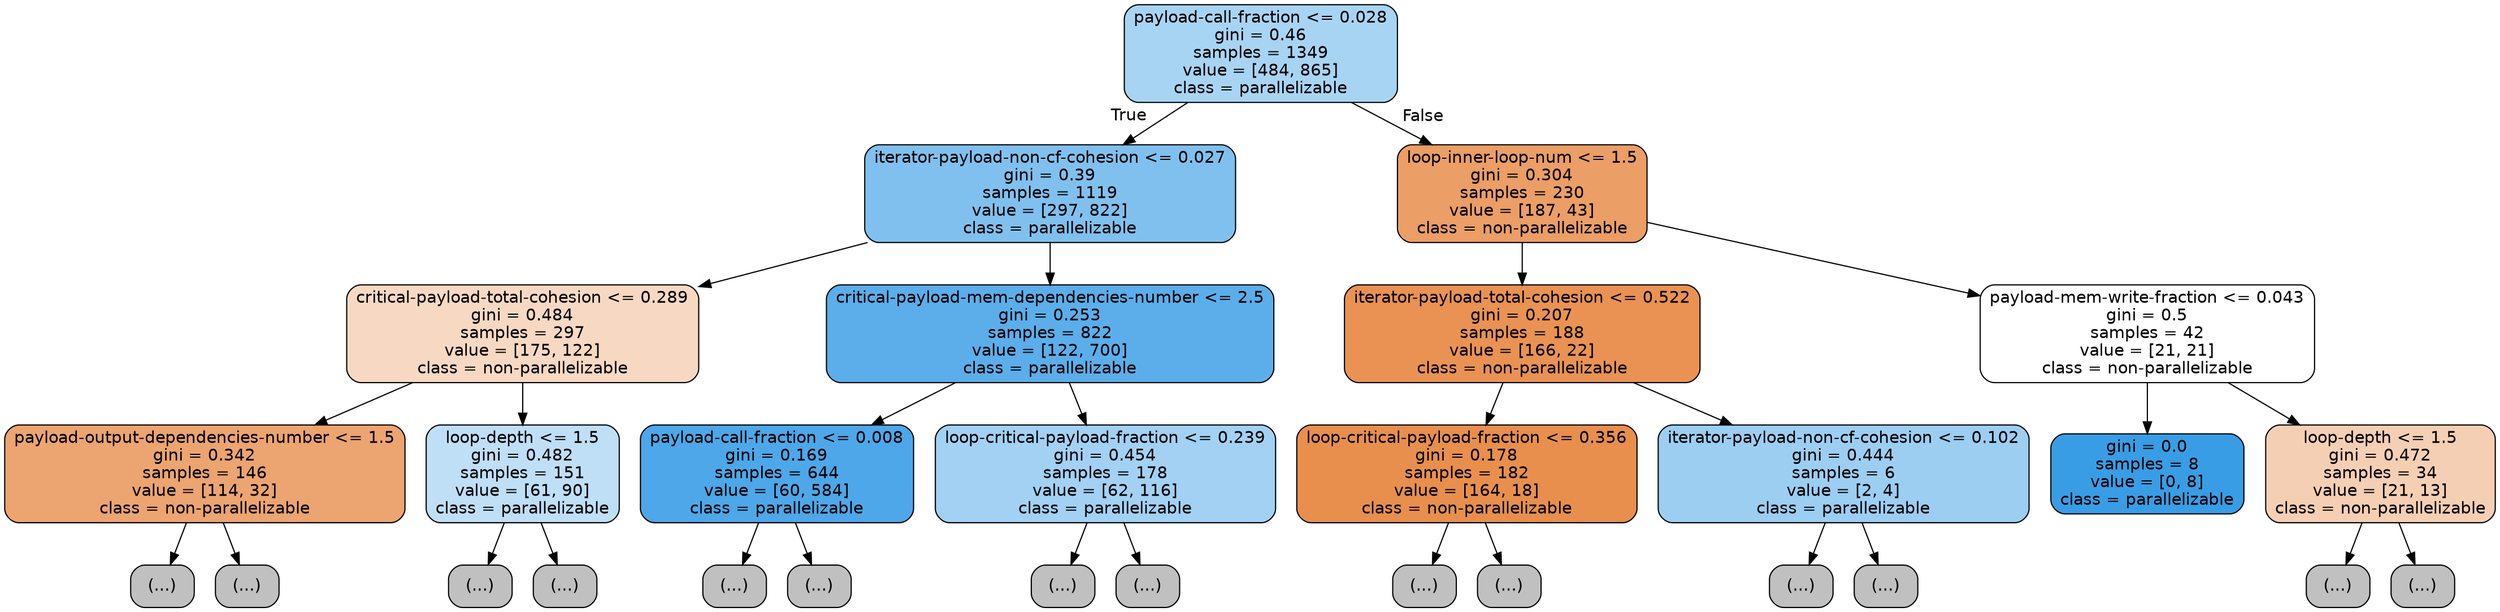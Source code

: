 digraph Tree {
node [shape=box, style="filled, rounded", color="black", fontname=helvetica] ;
edge [fontname=helvetica] ;
0 [label="payload-call-fraction <= 0.028\ngini = 0.46\nsamples = 1349\nvalue = [484, 865]\nclass = parallelizable", fillcolor="#399de570"] ;
1 [label="iterator-payload-non-cf-cohesion <= 0.027\ngini = 0.39\nsamples = 1119\nvalue = [297, 822]\nclass = parallelizable", fillcolor="#399de5a3"] ;
0 -> 1 [labeldistance=2.5, labelangle=45, headlabel="True"] ;
2 [label="critical-payload-total-cohesion <= 0.289\ngini = 0.484\nsamples = 297\nvalue = [175, 122]\nclass = non-parallelizable", fillcolor="#e581394d"] ;
1 -> 2 ;
3 [label="payload-output-dependencies-number <= 1.5\ngini = 0.342\nsamples = 146\nvalue = [114, 32]\nclass = non-parallelizable", fillcolor="#e58139b7"] ;
2 -> 3 ;
4 [label="(...)", fillcolor="#C0C0C0"] ;
3 -> 4 ;
29 [label="(...)", fillcolor="#C0C0C0"] ;
3 -> 29 ;
40 [label="loop-depth <= 1.5\ngini = 0.482\nsamples = 151\nvalue = [61, 90]\nclass = parallelizable", fillcolor="#399de552"] ;
2 -> 40 ;
41 [label="(...)", fillcolor="#C0C0C0"] ;
40 -> 41 ;
46 [label="(...)", fillcolor="#C0C0C0"] ;
40 -> 46 ;
75 [label="critical-payload-mem-dependencies-number <= 2.5\ngini = 0.253\nsamples = 822\nvalue = [122, 700]\nclass = parallelizable", fillcolor="#399de5d3"] ;
1 -> 75 ;
76 [label="payload-call-fraction <= 0.008\ngini = 0.169\nsamples = 644\nvalue = [60, 584]\nclass = parallelizable", fillcolor="#399de5e5"] ;
75 -> 76 ;
77 [label="(...)", fillcolor="#C0C0C0"] ;
76 -> 77 ;
174 [label="(...)", fillcolor="#C0C0C0"] ;
76 -> 174 ;
181 [label="loop-critical-payload-fraction <= 0.239\ngini = 0.454\nsamples = 178\nvalue = [62, 116]\nclass = parallelizable", fillcolor="#399de577"] ;
75 -> 181 ;
182 [label="(...)", fillcolor="#C0C0C0"] ;
181 -> 182 ;
213 [label="(...)", fillcolor="#C0C0C0"] ;
181 -> 213 ;
232 [label="loop-inner-loop-num <= 1.5\ngini = 0.304\nsamples = 230\nvalue = [187, 43]\nclass = non-parallelizable", fillcolor="#e58139c4"] ;
0 -> 232 [labeldistance=2.5, labelangle=-45, headlabel="False"] ;
233 [label="iterator-payload-total-cohesion <= 0.522\ngini = 0.207\nsamples = 188\nvalue = [166, 22]\nclass = non-parallelizable", fillcolor="#e58139dd"] ;
232 -> 233 ;
234 [label="loop-critical-payload-fraction <= 0.356\ngini = 0.178\nsamples = 182\nvalue = [164, 18]\nclass = non-parallelizable", fillcolor="#e58139e3"] ;
233 -> 234 ;
235 [label="(...)", fillcolor="#C0C0C0"] ;
234 -> 235 ;
264 [label="(...)", fillcolor="#C0C0C0"] ;
234 -> 264 ;
267 [label="iterator-payload-non-cf-cohesion <= 0.102\ngini = 0.444\nsamples = 6\nvalue = [2, 4]\nclass = parallelizable", fillcolor="#399de57f"] ;
233 -> 267 ;
268 [label="(...)", fillcolor="#C0C0C0"] ;
267 -> 268 ;
269 [label="(...)", fillcolor="#C0C0C0"] ;
267 -> 269 ;
270 [label="payload-mem-write-fraction <= 0.043\ngini = 0.5\nsamples = 42\nvalue = [21, 21]\nclass = non-parallelizable", fillcolor="#e5813900"] ;
232 -> 270 ;
271 [label="gini = 0.0\nsamples = 8\nvalue = [0, 8]\nclass = parallelizable", fillcolor="#399de5ff"] ;
270 -> 271 ;
272 [label="loop-depth <= 1.5\ngini = 0.472\nsamples = 34\nvalue = [21, 13]\nclass = non-parallelizable", fillcolor="#e5813961"] ;
270 -> 272 ;
273 [label="(...)", fillcolor="#C0C0C0"] ;
272 -> 273 ;
286 [label="(...)", fillcolor="#C0C0C0"] ;
272 -> 286 ;
}